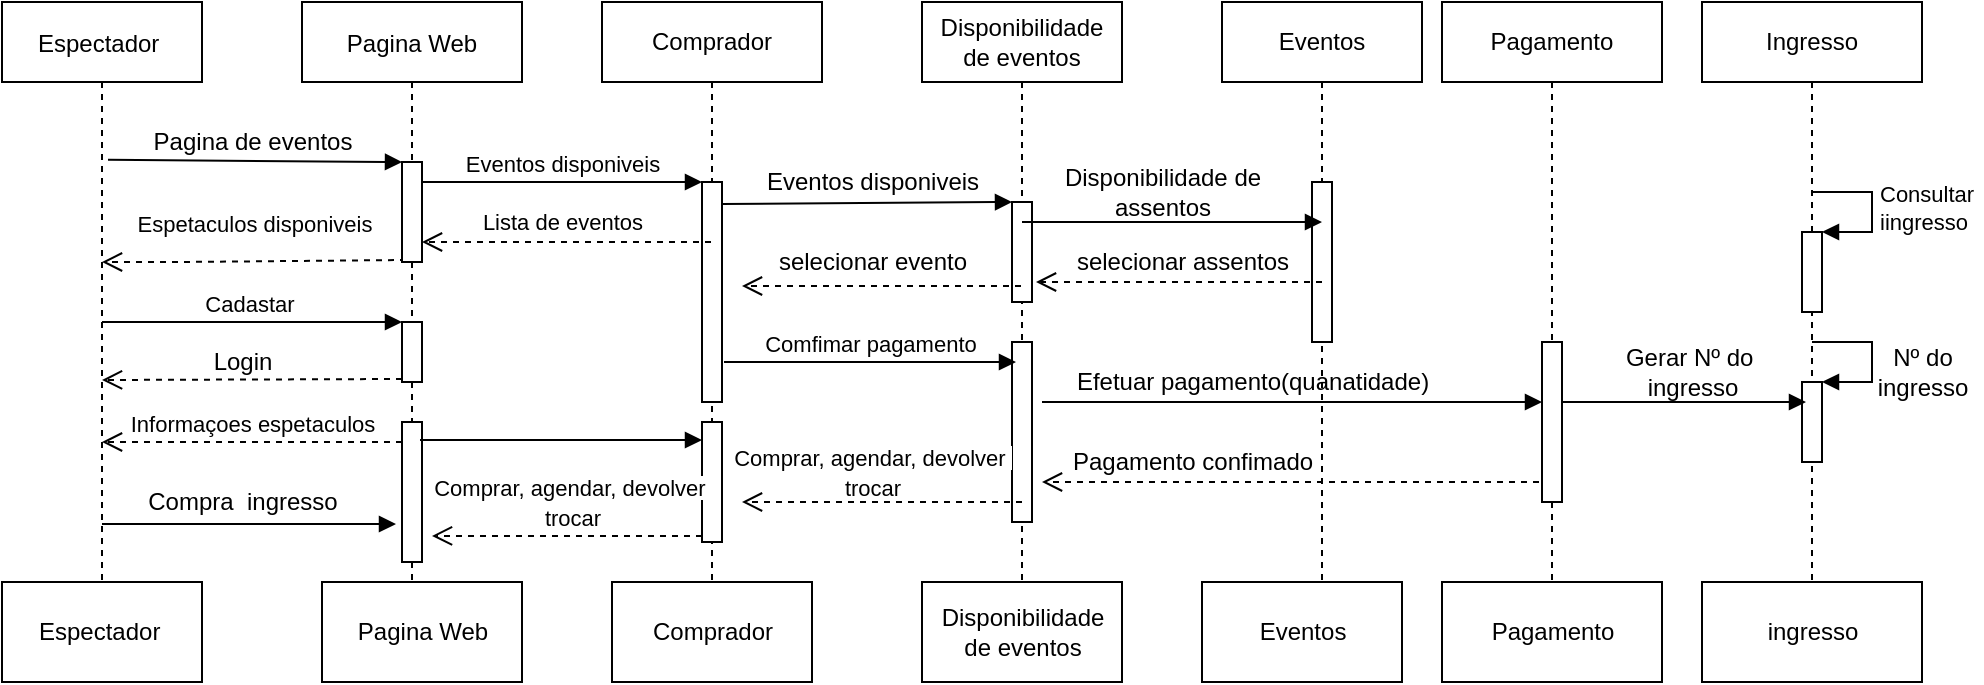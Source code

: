 <mxfile version="15.2.7" type="device"><diagram id="kgpKYQtTHZ0yAKxKKP6v" name="Page-1"><mxGraphModel dx="1278" dy="948" grid="1" gridSize="10" guides="1" tooltips="1" connect="1" arrows="1" fold="1" page="1" pageScale="1" pageWidth="850" pageHeight="1100" math="0" shadow="0"><root><mxCell id="0"/><mxCell id="1" parent="0"/><mxCell id="3nuBFxr9cyL0pnOWT2aG-1" value="Espectador " style="shape=umlLifeline;perimeter=lifelinePerimeter;container=1;collapsible=0;recursiveResize=0;rounded=0;shadow=0;strokeWidth=1;" parent="1" vertex="1"><mxGeometry x="120" y="80" width="100" height="300" as="geometry"/></mxCell><mxCell id="-037C6H_X-32dW0WO57t-24" value="Espetaculos disponiveis" style="html=1;verticalAlign=bottom;endArrow=open;dashed=1;endSize=8;exitX=0.2;exitY=0.98;exitDx=0;exitDy=0;exitPerimeter=0;" parent="3nuBFxr9cyL0pnOWT2aG-1" source="-037C6H_X-32dW0WO57t-16" edge="1"><mxGeometry y="-10" relative="1" as="geometry"><mxPoint x="130" y="130" as="sourcePoint"/><mxPoint x="50" y="130" as="targetPoint"/><Array as="points"><mxPoint x="90" y="130"/></Array><mxPoint as="offset"/></mxGeometry></mxCell><mxCell id="-037C6H_X-32dW0WO57t-48" value="Informaçoes espetaculos" style="html=1;verticalAlign=bottom;endArrow=open;dashed=1;endSize=8;" parent="3nuBFxr9cyL0pnOWT2aG-1" edge="1"><mxGeometry relative="1" as="geometry"><mxPoint x="200" y="220" as="sourcePoint"/><mxPoint x="50" y="220" as="targetPoint"/></mxGeometry></mxCell><mxCell id="-037C6H_X-32dW0WO57t-57" value="" style="html=1;verticalAlign=bottom;endArrow=block;" parent="3nuBFxr9cyL0pnOWT2aG-1" edge="1"><mxGeometry width="80" relative="1" as="geometry"><mxPoint x="50" y="261" as="sourcePoint"/><mxPoint x="197" y="261" as="targetPoint"/><Array as="points"><mxPoint x="140" y="261"/></Array></mxGeometry></mxCell><mxCell id="3nuBFxr9cyL0pnOWT2aG-5" value="Pagina Web" style="shape=umlLifeline;perimeter=lifelinePerimeter;container=1;collapsible=0;recursiveResize=0;rounded=0;shadow=0;strokeWidth=1;" parent="1" vertex="1"><mxGeometry x="270" y="80" width="110" height="340" as="geometry"/></mxCell><mxCell id="-037C6H_X-32dW0WO57t-16" value="" style="html=1;points=[];perimeter=orthogonalPerimeter;" parent="3nuBFxr9cyL0pnOWT2aG-5" vertex="1"><mxGeometry x="50" y="80" width="10" height="50" as="geometry"/></mxCell><mxCell id="-037C6H_X-32dW0WO57t-27" value="" style="html=1;points=[];perimeter=orthogonalPerimeter;" parent="3nuBFxr9cyL0pnOWT2aG-5" vertex="1"><mxGeometry x="50" y="160" width="10" height="30" as="geometry"/></mxCell><mxCell id="-037C6H_X-32dW0WO57t-34" value="" style="html=1;verticalAlign=bottom;endArrow=block;exitX=0.53;exitY=0.263;exitDx=0;exitDy=0;exitPerimeter=0;" parent="3nuBFxr9cyL0pnOWT2aG-5" source="3nuBFxr9cyL0pnOWT2aG-1" edge="1"><mxGeometry y="20" width="80" relative="1" as="geometry"><mxPoint x="-30" y="80" as="sourcePoint"/><mxPoint x="50" y="80" as="targetPoint"/><mxPoint as="offset"/></mxGeometry></mxCell><mxCell id="-037C6H_X-32dW0WO57t-51" value="" style="html=1;points=[];perimeter=orthogonalPerimeter;" parent="3nuBFxr9cyL0pnOWT2aG-5" vertex="1"><mxGeometry x="50" y="210" width="10" height="70" as="geometry"/></mxCell><mxCell id="-037C6H_X-32dW0WO57t-14" value="Pagina Web" style="html=1;" parent="3nuBFxr9cyL0pnOWT2aG-5" vertex="1"><mxGeometry x="10" y="290" width="100" height="50" as="geometry"/></mxCell><mxCell id="-037C6H_X-32dW0WO57t-3" value="&lt;span&gt;Disponibilidade&lt;/span&gt;&lt;br&gt;&lt;span&gt;de eventos&lt;/span&gt;" style="shape=umlLifeline;perimeter=lifelinePerimeter;whiteSpace=wrap;html=1;container=1;collapsible=0;recursiveResize=0;outlineConnect=0;" parent="1" vertex="1"><mxGeometry x="580" y="80" width="100" height="340" as="geometry"/></mxCell><mxCell id="-037C6H_X-32dW0WO57t-12" value="&lt;span&gt;Disponibilidade &lt;br&gt;de eventos&lt;/span&gt;" style="html=1;" parent="-037C6H_X-32dW0WO57t-3" vertex="1"><mxGeometry y="290" width="100" height="50" as="geometry"/></mxCell><mxCell id="-037C6H_X-32dW0WO57t-74" value="" style="html=1;points=[];perimeter=orthogonalPerimeter;" parent="-037C6H_X-32dW0WO57t-3" vertex="1"><mxGeometry x="45" y="100" width="10" height="50" as="geometry"/></mxCell><mxCell id="-037C6H_X-32dW0WO57t-79" value="selecionar evento" style="text;html=1;align=center;verticalAlign=middle;resizable=0;points=[];autosize=1;strokeColor=none;fillColor=none;" parent="-037C6H_X-32dW0WO57t-3" vertex="1"><mxGeometry x="-80" y="120" width="110" height="20" as="geometry"/></mxCell><mxCell id="-037C6H_X-32dW0WO57t-88" value="" style="html=1;points=[];perimeter=orthogonalPerimeter;" parent="-037C6H_X-32dW0WO57t-3" vertex="1"><mxGeometry x="45" y="170" width="10" height="90" as="geometry"/></mxCell><mxCell id="-037C6H_X-32dW0WO57t-89" value="" style="html=1;verticalAlign=bottom;endArrow=open;dashed=1;endSize=8;" parent="-037C6H_X-32dW0WO57t-3" edge="1"><mxGeometry relative="1" as="geometry"><mxPoint x="50" y="250" as="sourcePoint"/><mxPoint x="-90" y="250" as="targetPoint"/></mxGeometry></mxCell><mxCell id="-037C6H_X-32dW0WO57t-94" value="Comfimar pagamento" style="html=1;verticalAlign=bottom;endArrow=block;exitX=1.1;exitY=0.818;exitDx=0;exitDy=0;exitPerimeter=0;" parent="-037C6H_X-32dW0WO57t-3" source="-037C6H_X-32dW0WO57t-68" edge="1"><mxGeometry width="80" relative="1" as="geometry"><mxPoint x="-93" y="180" as="sourcePoint"/><mxPoint x="47" y="180" as="targetPoint"/></mxGeometry></mxCell><mxCell id="-037C6H_X-32dW0WO57t-104" value="" style="html=1;verticalAlign=bottom;endArrow=open;dashed=1;endSize=8;" parent="-037C6H_X-32dW0WO57t-3" source="-037C6H_X-32dW0WO57t-9" edge="1"><mxGeometry x="-0.022" y="-10" relative="1" as="geometry"><mxPoint x="140" y="240" as="sourcePoint"/><mxPoint x="60" y="240" as="targetPoint"/><Array as="points"><mxPoint x="100" y="240"/></Array><mxPoint x="1" as="offset"/></mxGeometry></mxCell><mxCell id="-037C6H_X-32dW0WO57t-4" value="Comprador" style="shape=umlLifeline;perimeter=lifelinePerimeter;whiteSpace=wrap;html=1;container=1;collapsible=0;recursiveResize=0;outlineConnect=0;" parent="1" vertex="1"><mxGeometry x="420" y="80" width="110" height="340" as="geometry"/></mxCell><mxCell id="-037C6H_X-32dW0WO57t-13" value="&lt;span&gt;Comprador&lt;/span&gt;" style="html=1;" parent="-037C6H_X-32dW0WO57t-4" vertex="1"><mxGeometry x="5" y="290" width="100" height="50" as="geometry"/></mxCell><mxCell id="-037C6H_X-32dW0WO57t-63" value="" style="html=1;points=[];perimeter=orthogonalPerimeter;" parent="-037C6H_X-32dW0WO57t-4" vertex="1"><mxGeometry x="50" y="210" width="10" height="60" as="geometry"/></mxCell><mxCell id="-037C6H_X-32dW0WO57t-68" value="" style="html=1;points=[];perimeter=orthogonalPerimeter;" parent="-037C6H_X-32dW0WO57t-4" vertex="1"><mxGeometry x="50" y="90" width="10" height="110" as="geometry"/></mxCell><mxCell id="-037C6H_X-32dW0WO57t-5" value="Espectador&amp;nbsp;" style="html=1;" parent="1" vertex="1"><mxGeometry x="120" y="370" width="100" height="50" as="geometry"/></mxCell><mxCell id="-037C6H_X-32dW0WO57t-8" value="Eventos" style="shape=umlLifeline;perimeter=lifelinePerimeter;whiteSpace=wrap;html=1;container=1;collapsible=0;recursiveResize=0;outlineConnect=0;" parent="1" vertex="1"><mxGeometry x="730" y="80" width="100" height="300" as="geometry"/></mxCell><mxCell id="-037C6H_X-32dW0WO57t-98" value="" style="html=1;points=[];perimeter=orthogonalPerimeter;" parent="-037C6H_X-32dW0WO57t-8" vertex="1"><mxGeometry x="45" y="90" width="10" height="80" as="geometry"/></mxCell><mxCell id="-037C6H_X-32dW0WO57t-99" value="" style="html=1;verticalAlign=bottom;endArrow=open;dashed=1;endSize=8;entryX=1.2;entryY=0.8;entryDx=0;entryDy=0;entryPerimeter=0;" parent="-037C6H_X-32dW0WO57t-8" target="-037C6H_X-32dW0WO57t-74" edge="1"><mxGeometry relative="1" as="geometry"><mxPoint x="50" y="140" as="sourcePoint"/><mxPoint x="-70" y="140" as="targetPoint"/></mxGeometry></mxCell><mxCell id="-037C6H_X-32dW0WO57t-95" value="" style="html=1;verticalAlign=bottom;endArrow=block;" parent="-037C6H_X-32dW0WO57t-8" edge="1"><mxGeometry width="80" relative="1" as="geometry"><mxPoint x="-100" y="110" as="sourcePoint"/><mxPoint x="50" y="110" as="targetPoint"/></mxGeometry></mxCell><mxCell id="-037C6H_X-32dW0WO57t-101" value="" style="html=1;verticalAlign=bottom;endArrow=block;" parent="-037C6H_X-32dW0WO57t-8" edge="1"><mxGeometry width="80" relative="1" as="geometry"><mxPoint x="-90" y="200" as="sourcePoint"/><mxPoint x="160" y="200" as="targetPoint"/></mxGeometry></mxCell><mxCell id="-037C6H_X-32dW0WO57t-103" value="Efetuar pagamento(quanatidade)" style="text;html=1;align=center;verticalAlign=middle;resizable=0;points=[];autosize=1;strokeColor=none;fillColor=none;" parent="-037C6H_X-32dW0WO57t-8" vertex="1"><mxGeometry x="-85" y="180" width="200" height="20" as="geometry"/></mxCell><mxCell id="-037C6H_X-32dW0WO57t-100" value="selecionar assentos" style="text;html=1;align=center;verticalAlign=middle;resizable=0;points=[];autosize=1;strokeColor=none;fillColor=none;" parent="-037C6H_X-32dW0WO57t-8" vertex="1"><mxGeometry x="-85" y="120" width="130" height="20" as="geometry"/></mxCell><mxCell id="-037C6H_X-32dW0WO57t-107" value="Pagamento confimado" style="text;html=1;align=center;verticalAlign=middle;resizable=0;points=[];autosize=1;strokeColor=none;fillColor=none;" parent="-037C6H_X-32dW0WO57t-8" vertex="1"><mxGeometry x="-85" y="220" width="140" height="20" as="geometry"/></mxCell><mxCell id="-037C6H_X-32dW0WO57t-9" value="Pagamento" style="shape=umlLifeline;perimeter=lifelinePerimeter;whiteSpace=wrap;html=1;container=1;collapsible=0;recursiveResize=0;outlineConnect=0;" parent="1" vertex="1"><mxGeometry x="840" y="80" width="110" height="320" as="geometry"/></mxCell><mxCell id="-037C6H_X-32dW0WO57t-15" value="&lt;span&gt;Pagamento&lt;/span&gt;" style="html=1;" parent="-037C6H_X-32dW0WO57t-9" vertex="1"><mxGeometry y="290" width="110" height="50" as="geometry"/></mxCell><mxCell id="-037C6H_X-32dW0WO57t-105" value="" style="html=1;points=[];perimeter=orthogonalPerimeter;" parent="-037C6H_X-32dW0WO57t-9" vertex="1"><mxGeometry x="50" y="170" width="10" height="80" as="geometry"/></mxCell><mxCell id="-037C6H_X-32dW0WO57t-20" value="Pagina de eventos" style="text;html=1;align=center;verticalAlign=middle;resizable=0;points=[];autosize=1;strokeColor=none;fillColor=none;" parent="1" vertex="1"><mxGeometry x="185" y="140" width="120" height="20" as="geometry"/></mxCell><mxCell id="-037C6H_X-32dW0WO57t-28" value="Cadastar&amp;nbsp;" style="html=1;verticalAlign=bottom;endArrow=block;entryX=0;entryY=0;" parent="1" target="-037C6H_X-32dW0WO57t-27" edge="1"><mxGeometry relative="1" as="geometry"><mxPoint x="170" y="240" as="sourcePoint"/></mxGeometry></mxCell><mxCell id="-037C6H_X-32dW0WO57t-29" value="" style="html=1;verticalAlign=bottom;endArrow=open;dashed=1;endSize=8;exitX=0;exitY=0.95;entryX=0.5;entryY=0.63;entryDx=0;entryDy=0;entryPerimeter=0;" parent="1" source="-037C6H_X-32dW0WO57t-27" target="3nuBFxr9cyL0pnOWT2aG-1" edge="1"><mxGeometry relative="1" as="geometry"><mxPoint x="180" y="269" as="targetPoint"/></mxGeometry></mxCell><mxCell id="-037C6H_X-32dW0WO57t-32" value="Login" style="text;html=1;align=center;verticalAlign=middle;resizable=0;points=[];autosize=1;strokeColor=none;fillColor=none;" parent="1" vertex="1"><mxGeometry x="215" y="250" width="50" height="20" as="geometry"/></mxCell><mxCell id="-037C6H_X-32dW0WO57t-56" value="Compra&amp;nbsp; ingresso" style="text;html=1;align=center;verticalAlign=middle;resizable=0;points=[];autosize=1;strokeColor=none;fillColor=none;" parent="1" vertex="1"><mxGeometry x="180" y="320" width="120" height="20" as="geometry"/></mxCell><mxCell id="-037C6H_X-32dW0WO57t-65" value="" style="html=1;verticalAlign=bottom;endArrow=open;dashed=1;endSize=8;exitX=0;exitY=0.95;entryX=1.5;entryY=0.814;entryDx=0;entryDy=0;entryPerimeter=0;" parent="1" source="-037C6H_X-32dW0WO57t-63" target="-037C6H_X-32dW0WO57t-51" edge="1"><mxGeometry x="-0.071" y="-27" relative="1" as="geometry"><mxPoint x="410" y="361" as="targetPoint"/><mxPoint as="offset"/></mxGeometry></mxCell><mxCell id="-037C6H_X-32dW0WO57t-64" value="" style="html=1;verticalAlign=bottom;endArrow=block;exitX=0.9;exitY=0.129;exitDx=0;exitDy=0;exitPerimeter=0;" parent="1" source="-037C6H_X-32dW0WO57t-51" edge="1"><mxGeometry relative="1" as="geometry"><mxPoint x="410" y="285" as="sourcePoint"/><mxPoint x="470" y="299" as="targetPoint"/></mxGeometry></mxCell><mxCell id="-037C6H_X-32dW0WO57t-67" value="&lt;span style=&quot;font-size: 11px ; background-color: rgb(255 , 255 , 255)&quot;&gt;Comprar, agendar, devolver&amp;nbsp;&lt;/span&gt;&lt;br style=&quot;font-size: 11px&quot;&gt;&lt;span style=&quot;font-size: 11px ; background-color: rgb(255 , 255 , 255)&quot;&gt;trocar&lt;/span&gt;" style="text;html=1;align=center;verticalAlign=middle;resizable=0;points=[];autosize=1;strokeColor=none;fillColor=none;" parent="1" vertex="1"><mxGeometry x="330" y="315" width="150" height="30" as="geometry"/></mxCell><mxCell id="-037C6H_X-32dW0WO57t-69" value="Eventos disponiveis" style="html=1;verticalAlign=bottom;endArrow=block;entryX=0;entryY=0;exitX=1;exitY=0.2;exitDx=0;exitDy=0;exitPerimeter=0;" parent="1" source="-037C6H_X-32dW0WO57t-16" target="-037C6H_X-32dW0WO57t-68" edge="1"><mxGeometry relative="1" as="geometry"><mxPoint x="395" y="170" as="sourcePoint"/></mxGeometry></mxCell><mxCell id="-037C6H_X-32dW0WO57t-72" value="" style="html=1;verticalAlign=bottom;endArrow=open;dashed=1;endSize=8;" parent="1" source="-037C6H_X-32dW0WO57t-4" edge="1"><mxGeometry x="0.031" y="-10" relative="1" as="geometry"><mxPoint x="410" y="200" as="sourcePoint"/><mxPoint x="330" y="200" as="targetPoint"/><Array as="points"><mxPoint x="410" y="200"/></Array><mxPoint as="offset"/></mxGeometry></mxCell><mxCell id="-037C6H_X-32dW0WO57t-73" value="&lt;span style=&quot;font-size: 11px ; background-color: rgb(255 , 255 , 255)&quot;&gt;Lista de eventos&lt;/span&gt;" style="text;html=1;align=center;verticalAlign=middle;resizable=0;points=[];autosize=1;strokeColor=none;fillColor=none;" parent="1" vertex="1"><mxGeometry x="350" y="180" width="100" height="20" as="geometry"/></mxCell><mxCell id="-037C6H_X-32dW0WO57t-75" value="" style="html=1;verticalAlign=bottom;endArrow=block;entryX=0;entryY=0;exitX=1;exitY=0.1;exitDx=0;exitDy=0;exitPerimeter=0;" parent="1" source="-037C6H_X-32dW0WO57t-68" target="-037C6H_X-32dW0WO57t-74" edge="1"><mxGeometry relative="1" as="geometry"><mxPoint x="490" y="180" as="sourcePoint"/></mxGeometry></mxCell><mxCell id="-037C6H_X-32dW0WO57t-78" value="Eventos disponiveis" style="text;html=1;align=center;verticalAlign=middle;resizable=0;points=[];autosize=1;strokeColor=none;fillColor=none;" parent="1" vertex="1"><mxGeometry x="490" y="160" width="130" height="20" as="geometry"/></mxCell><mxCell id="-037C6H_X-32dW0WO57t-76" value="" style="html=1;verticalAlign=bottom;endArrow=open;dashed=1;endSize=8;" parent="1" source="-037C6H_X-32dW0WO57t-3" edge="1"><mxGeometry relative="1" as="geometry"><mxPoint x="490" y="222" as="targetPoint"/><mxPoint x="610" y="222" as="sourcePoint"/><Array as="points"><mxPoint x="570" y="222"/></Array></mxGeometry></mxCell><mxCell id="-037C6H_X-32dW0WO57t-90" value="&lt;span style=&quot;font-size: 11px ; background-color: rgb(255 , 255 , 255)&quot;&gt;Comprar, agendar, devolver&amp;nbsp;&lt;/span&gt;&lt;br style=&quot;font-size: 11px&quot;&gt;&lt;span style=&quot;font-size: 11px ; background-color: rgb(255 , 255 , 255)&quot;&gt;trocar&lt;/span&gt;" style="text;html=1;align=center;verticalAlign=middle;resizable=0;points=[];autosize=1;strokeColor=none;fillColor=none;" parent="1" vertex="1"><mxGeometry x="480" y="300" width="150" height="30" as="geometry"/></mxCell><mxCell id="-037C6H_X-32dW0WO57t-10" value="&lt;span&gt;Eventos&lt;/span&gt;" style="html=1;" parent="1" vertex="1"><mxGeometry x="720" y="370" width="100" height="50" as="geometry"/></mxCell><mxCell id="-037C6H_X-32dW0WO57t-96" value="Disponibilidade de &lt;br&gt;assentos" style="text;html=1;align=center;verticalAlign=middle;resizable=0;points=[];autosize=1;strokeColor=none;fillColor=none;" parent="1" vertex="1"><mxGeometry x="640" y="160" width="120" height="30" as="geometry"/></mxCell><mxCell id="-037C6H_X-32dW0WO57t-113" value="Ingresso" style="shape=umlLifeline;perimeter=lifelinePerimeter;whiteSpace=wrap;html=1;container=1;collapsible=0;recursiveResize=0;outlineConnect=0;size=40;" parent="1" vertex="1"><mxGeometry x="970" y="80" width="110" height="300" as="geometry"/></mxCell><mxCell id="-037C6H_X-32dW0WO57t-118" value="" style="html=1;points=[];perimeter=orthogonalPerimeter;" parent="-037C6H_X-32dW0WO57t-113" vertex="1"><mxGeometry x="50" y="115" width="10" height="40" as="geometry"/></mxCell><mxCell id="-037C6H_X-32dW0WO57t-119" value="Consultar&amp;nbsp;&lt;br&gt;iingresso" style="edgeStyle=orthogonalEdgeStyle;html=1;align=left;spacingLeft=2;endArrow=block;rounded=0;entryX=1;entryY=0;" parent="-037C6H_X-32dW0WO57t-113" target="-037C6H_X-32dW0WO57t-118" edge="1"><mxGeometry relative="1" as="geometry"><mxPoint x="55" y="95" as="sourcePoint"/><Array as="points"><mxPoint x="85" y="95"/></Array></mxGeometry></mxCell><mxCell id="-037C6H_X-32dW0WO57t-124" value="" style="html=1;points=[];perimeter=orthogonalPerimeter;" parent="-037C6H_X-32dW0WO57t-113" vertex="1"><mxGeometry x="50" y="190" width="10" height="40" as="geometry"/></mxCell><mxCell id="-037C6H_X-32dW0WO57t-125" value="" style="edgeStyle=orthogonalEdgeStyle;html=1;align=left;spacingLeft=2;endArrow=block;rounded=0;entryX=1;entryY=0;" parent="-037C6H_X-32dW0WO57t-113" target="-037C6H_X-32dW0WO57t-124" edge="1"><mxGeometry x="0.333" y="-55" relative="1" as="geometry"><mxPoint x="55" y="170" as="sourcePoint"/><Array as="points"><mxPoint x="85" y="170"/></Array><mxPoint x="55" y="55" as="offset"/></mxGeometry></mxCell><mxCell id="-037C6H_X-32dW0WO57t-111" value="ingresso" style="html=1;" parent="1" vertex="1"><mxGeometry x="970" y="370" width="110" height="50" as="geometry"/></mxCell><mxCell id="-037C6H_X-32dW0WO57t-120" value="" style="html=1;verticalAlign=bottom;endArrow=block;" parent="1" edge="1"><mxGeometry width="80" relative="1" as="geometry"><mxPoint x="900" y="280" as="sourcePoint"/><mxPoint x="1022" y="280" as="targetPoint"/></mxGeometry></mxCell><mxCell id="-037C6H_X-32dW0WO57t-121" value="Gerar Nº do&amp;nbsp;&lt;br&gt;ingresso" style="text;html=1;align=center;verticalAlign=middle;resizable=0;points=[];autosize=1;strokeColor=none;fillColor=none;" parent="1" vertex="1"><mxGeometry x="925" y="250" width="80" height="30" as="geometry"/></mxCell><mxCell id="-037C6H_X-32dW0WO57t-128" value="Nº do &lt;br&gt;ingresso" style="text;html=1;align=center;verticalAlign=middle;resizable=0;points=[];autosize=1;strokeColor=none;fillColor=none;" parent="1" vertex="1"><mxGeometry x="1050" y="250" width="60" height="30" as="geometry"/></mxCell></root></mxGraphModel></diagram></mxfile>